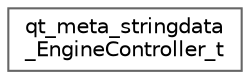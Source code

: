 digraph "Graphical Class Hierarchy"
{
 // LATEX_PDF_SIZE
  bgcolor="transparent";
  edge [fontname=Helvetica,fontsize=10,labelfontname=Helvetica,labelfontsize=10];
  node [fontname=Helvetica,fontsize=10,shape=box,height=0.2,width=0.4];
  rankdir="LR";
  Node0 [id="Node000000",label="qt_meta_stringdata\l_EngineController_t",height=0.2,width=0.4,color="grey40", fillcolor="white", style="filled",URL="$structqt__meta__stringdata__EngineController__t.html",tooltip=" "];
}
